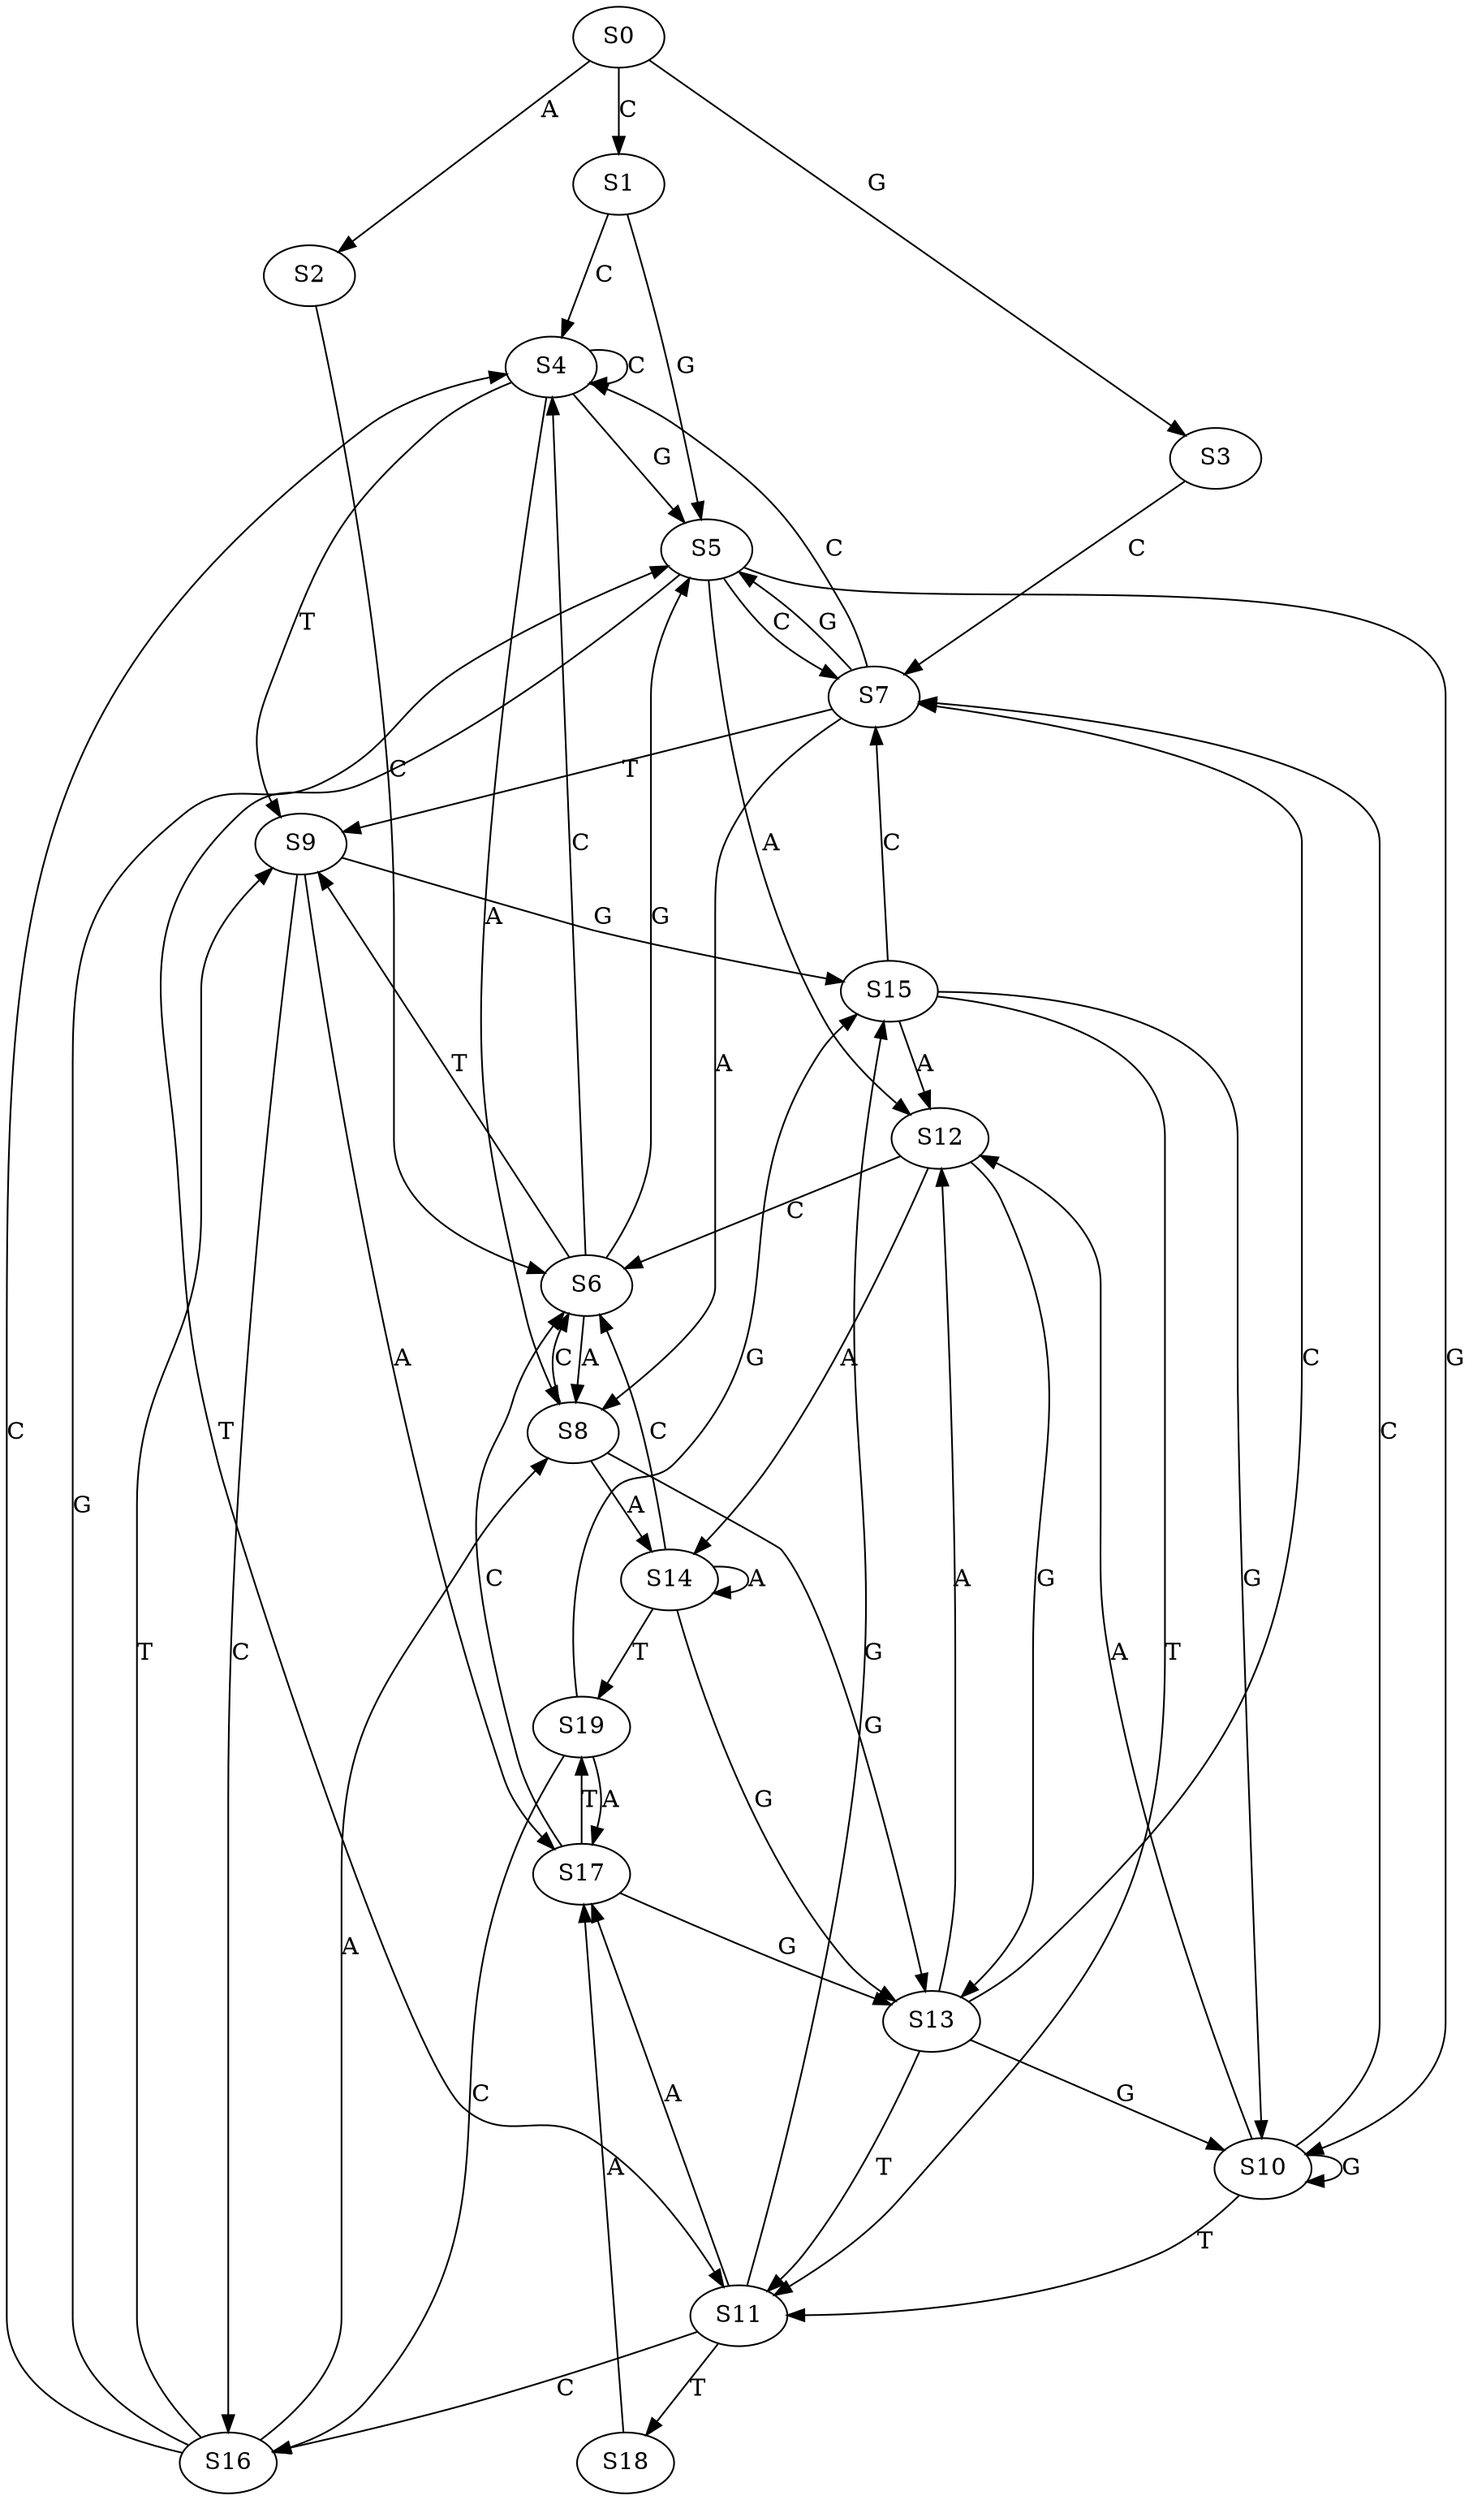 strict digraph  {
	S0 -> S1 [ label = C ];
	S0 -> S2 [ label = A ];
	S0 -> S3 [ label = G ];
	S1 -> S4 [ label = C ];
	S1 -> S5 [ label = G ];
	S2 -> S6 [ label = C ];
	S3 -> S7 [ label = C ];
	S4 -> S5 [ label = G ];
	S4 -> S4 [ label = C ];
	S4 -> S8 [ label = A ];
	S4 -> S9 [ label = T ];
	S5 -> S10 [ label = G ];
	S5 -> S11 [ label = T ];
	S5 -> S12 [ label = A ];
	S5 -> S7 [ label = C ];
	S6 -> S8 [ label = A ];
	S6 -> S9 [ label = T ];
	S6 -> S4 [ label = C ];
	S6 -> S5 [ label = G ];
	S7 -> S4 [ label = C ];
	S7 -> S8 [ label = A ];
	S7 -> S9 [ label = T ];
	S7 -> S5 [ label = G ];
	S8 -> S13 [ label = G ];
	S8 -> S6 [ label = C ];
	S8 -> S14 [ label = A ];
	S9 -> S15 [ label = G ];
	S9 -> S16 [ label = C ];
	S9 -> S17 [ label = A ];
	S10 -> S12 [ label = A ];
	S10 -> S11 [ label = T ];
	S10 -> S10 [ label = G ];
	S10 -> S7 [ label = C ];
	S11 -> S17 [ label = A ];
	S11 -> S16 [ label = C ];
	S11 -> S15 [ label = G ];
	S11 -> S18 [ label = T ];
	S12 -> S13 [ label = G ];
	S12 -> S14 [ label = A ];
	S12 -> S6 [ label = C ];
	S13 -> S11 [ label = T ];
	S13 -> S10 [ label = G ];
	S13 -> S12 [ label = A ];
	S13 -> S7 [ label = C ];
	S14 -> S19 [ label = T ];
	S14 -> S6 [ label = C ];
	S14 -> S13 [ label = G ];
	S14 -> S14 [ label = A ];
	S15 -> S12 [ label = A ];
	S15 -> S11 [ label = T ];
	S15 -> S10 [ label = G ];
	S15 -> S7 [ label = C ];
	S16 -> S9 [ label = T ];
	S16 -> S5 [ label = G ];
	S16 -> S4 [ label = C ];
	S16 -> S8 [ label = A ];
	S17 -> S13 [ label = G ];
	S17 -> S19 [ label = T ];
	S17 -> S6 [ label = C ];
	S18 -> S17 [ label = A ];
	S19 -> S17 [ label = A ];
	S19 -> S16 [ label = C ];
	S19 -> S15 [ label = G ];
}
